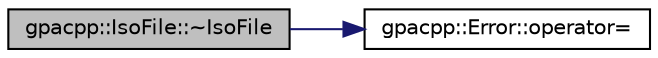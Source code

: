 digraph "gpacpp::IsoFile::~IsoFile"
{
 // INTERACTIVE_SVG=YES
  edge [fontname="Helvetica",fontsize="10",labelfontname="Helvetica",labelfontsize="10"];
  node [fontname="Helvetica",fontsize="10",shape=record];
  rankdir="LR";
  Node1 [label="gpacpp::IsoFile::~IsoFile",height=0.2,width=0.4,color="black", fillcolor="grey75", style="filled", fontcolor="black"];
  Node1 -> Node2 [color="midnightblue",fontsize="10",style="solid",fontname="Helvetica"];
  Node2 [label="gpacpp::Error::operator=",height=0.2,width=0.4,color="black", fillcolor="white", style="filled",URL="$classgpacpp_1_1_error.html#a13027311fe2e75d46fec7715e6996183"];
}
